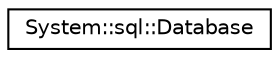 digraph G
{
  edge [fontname="Helvetica",fontsize="10",labelfontname="Helvetica",labelfontsize="10"];
  node [fontname="Helvetica",fontsize="10",shape=record];
  rankdir="LR";
  Node1 [label="System::sql::Database",height=0.2,width=0.4,color="black", fillcolor="white", style="filled",URL="$class_system_1_1sql_1_1_database.html"];
}
